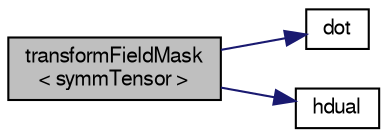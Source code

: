 digraph "transformFieldMask&lt; symmTensor &gt;"
{
  bgcolor="transparent";
  edge [fontname="FreeSans",fontsize="10",labelfontname="FreeSans",labelfontsize="10"];
  node [fontname="FreeSans",fontsize="10",shape=record];
  rankdir="LR";
  Node67871 [label="transformFieldMask\l\< symmTensor \>",height=0.2,width=0.4,color="black", fillcolor="grey75", style="filled", fontcolor="black"];
  Node67871 -> Node67872 [color="midnightblue",fontsize="10",style="solid",fontname="FreeSans"];
  Node67872 [label="dot",height=0.2,width=0.4,color="black",URL="$a21124.html#a6a9353de9f9fd7835505aa3fbded7f94"];
  Node67871 -> Node67873 [color="midnightblue",fontsize="10",style="solid",fontname="FreeSans"];
  Node67873 [label="hdual",height=0.2,width=0.4,color="black",URL="$a21124.html#ab32ca03fe56b983fb2835ccda65b4b7d"];
}
